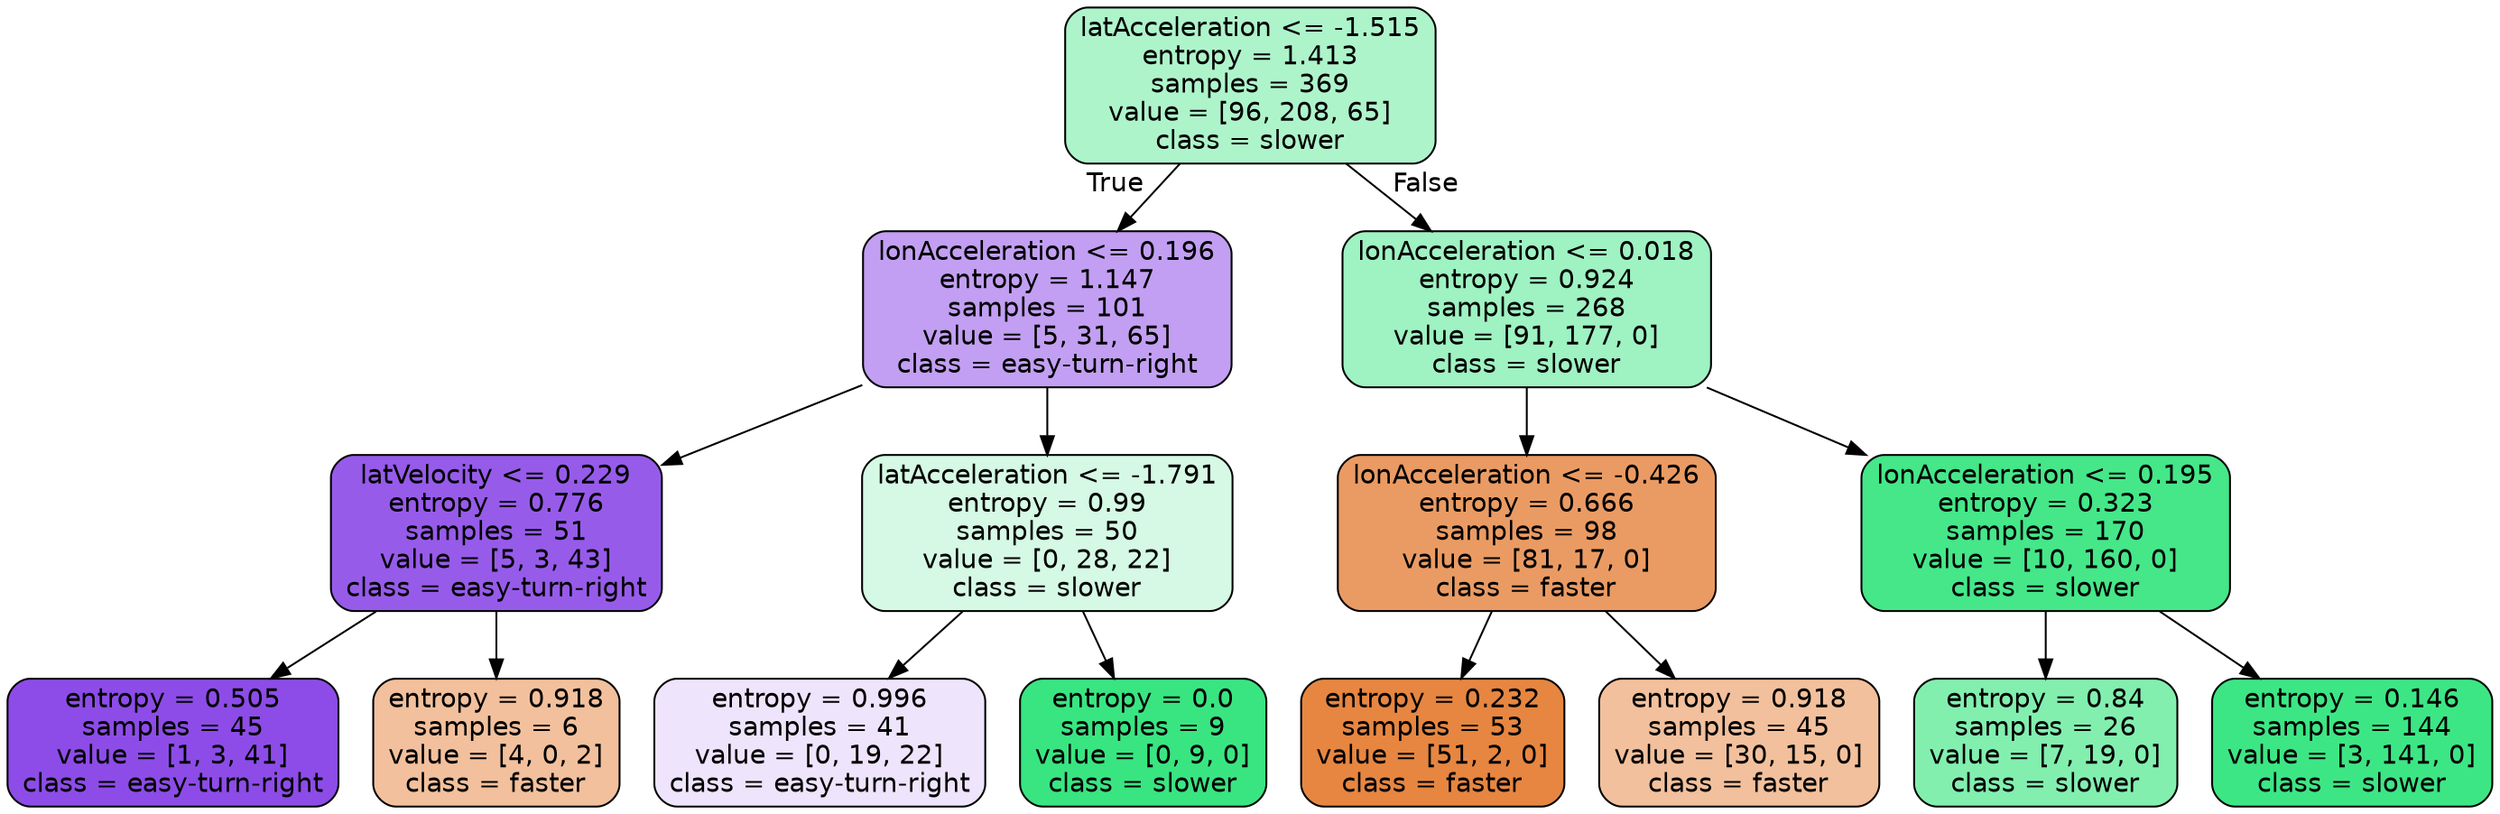 digraph Tree {
node [shape=box, style="filled, rounded", color="black", fontname=helvetica] ;
edge [fontname=helvetica] ;
0 [label="latAcceleration <= -1.515\nentropy = 1.413\nsamples = 369\nvalue = [96, 208, 65]\nclass = slower", fillcolor="#aef4cb"] ;
1 [label="lonAcceleration <= 0.196\nentropy = 1.147\nsamples = 101\nvalue = [5, 31, 65]\nclass = easy-turn-right", fillcolor="#c29ff2"] ;
0 -> 1 [labeldistance=2.5, labelangle=45, headlabel="True"] ;
2 [label="latVelocity <= 0.229\nentropy = 0.776\nsamples = 51\nvalue = [5, 3, 43]\nclass = easy-turn-right", fillcolor="#975bea"] ;
1 -> 2 ;
3 [label="entropy = 0.505\nsamples = 45\nvalue = [1, 3, 41]\nclass = easy-turn-right", fillcolor="#8d4ce7"] ;
2 -> 3 ;
4 [label="entropy = 0.918\nsamples = 6\nvalue = [4, 0, 2]\nclass = faster", fillcolor="#f2c09c"] ;
2 -> 4 ;
5 [label="latAcceleration <= -1.791\nentropy = 0.99\nsamples = 50\nvalue = [0, 28, 22]\nclass = slower", fillcolor="#d5f9e4"] ;
1 -> 5 ;
6 [label="entropy = 0.996\nsamples = 41\nvalue = [0, 19, 22]\nclass = easy-turn-right", fillcolor="#eee4fb"] ;
5 -> 6 ;
7 [label="entropy = 0.0\nsamples = 9\nvalue = [0, 9, 0]\nclass = slower", fillcolor="#39e581"] ;
5 -> 7 ;
8 [label="lonAcceleration <= 0.018\nentropy = 0.924\nsamples = 268\nvalue = [91, 177, 0]\nclass = slower", fillcolor="#9ff2c2"] ;
0 -> 8 [labeldistance=2.5, labelangle=-45, headlabel="False"] ;
9 [label="lonAcceleration <= -0.426\nentropy = 0.666\nsamples = 98\nvalue = [81, 17, 0]\nclass = faster", fillcolor="#ea9b63"] ;
8 -> 9 ;
10 [label="entropy = 0.232\nsamples = 53\nvalue = [51, 2, 0]\nclass = faster", fillcolor="#e68641"] ;
9 -> 10 ;
11 [label="entropy = 0.918\nsamples = 45\nvalue = [30, 15, 0]\nclass = faster", fillcolor="#f2c09c"] ;
9 -> 11 ;
12 [label="lonAcceleration <= 0.195\nentropy = 0.323\nsamples = 170\nvalue = [10, 160, 0]\nclass = slower", fillcolor="#45e789"] ;
8 -> 12 ;
13 [label="entropy = 0.84\nsamples = 26\nvalue = [7, 19, 0]\nclass = slower", fillcolor="#82efaf"] ;
12 -> 13 ;
14 [label="entropy = 0.146\nsamples = 144\nvalue = [3, 141, 0]\nclass = slower", fillcolor="#3de684"] ;
12 -> 14 ;
}